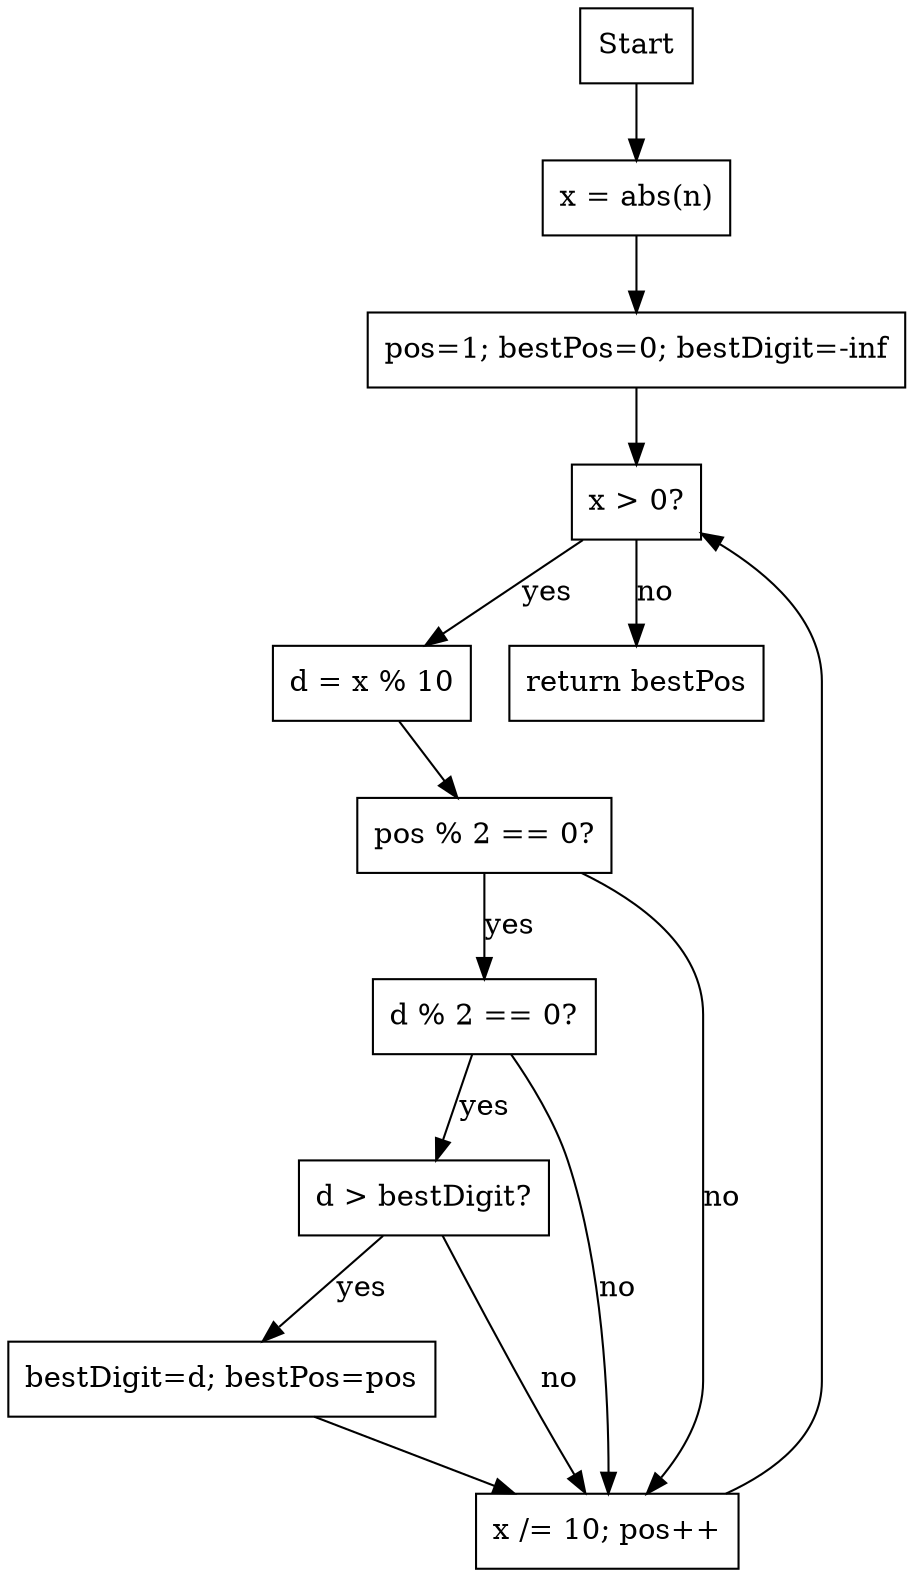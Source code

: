 digraph MaxDigitPos {
  node [shape=box];

  Start     [label="Start"];
  Abs       [label="x = abs(n)"];
  Init      [label="pos=1; bestPos=0; bestDigit=-inf"];
  WhileCond [label="x > 0?"];
  Evaluate  [label="d = x % 10"];
  IsEvenPos [label="pos % 2 == 0?"];
  CheckDigit[label="d % 2 == 0?"];
  Compare   [label="d > bestDigit?"];
  Update    [label="bestDigit=d; bestPos=pos"];
  Next      [label="x /= 10; pos++"];
  End       [label="return bestPos"];

  Start -> Abs;
  Abs -> Init;
  Init -> WhileCond;
  WhileCond -> End     [label="no"];
  WhileCond -> Evaluate [label="yes"];
  Evaluate -> IsEvenPos;
  IsEvenPos -> CheckDigit [label="yes"];
  IsEvenPos -> Next       [label="no"];
  CheckDigit -> Compare   [label="yes"];
  CheckDigit -> Next      [label="no"];
  Compare -> Update       [label="yes"];
  Compare -> Next         [label="no"];
  Update -> Next;
  Next -> WhileCond;
}
